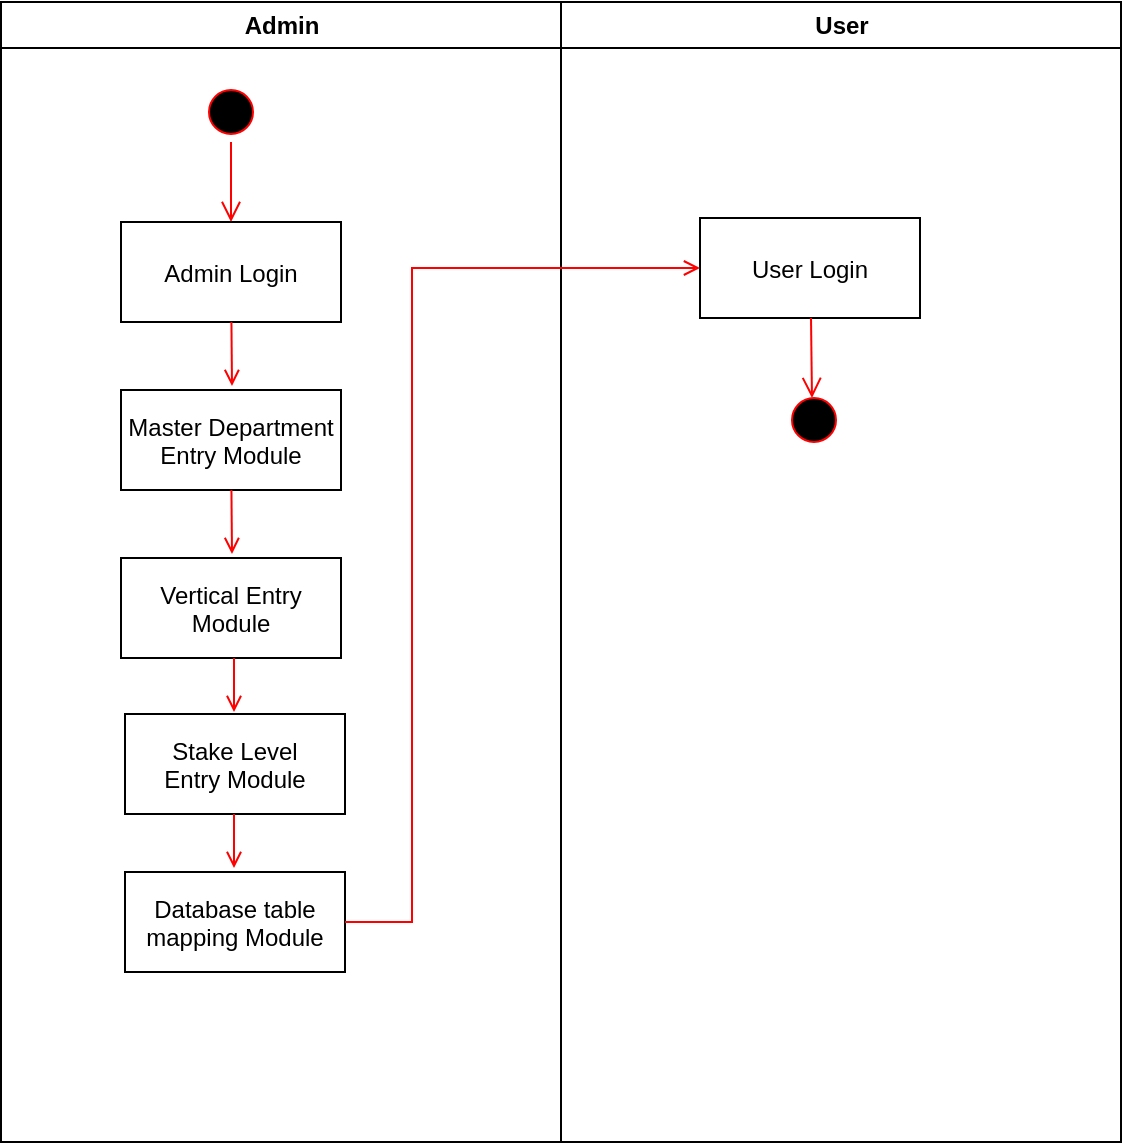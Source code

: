<mxfile version="13.7.1" type="github">
  <diagram name="Page-1" id="e7e014a7-5840-1c2e-5031-d8a46d1fe8dd">
    <mxGraphModel dx="1342" dy="592" grid="1" gridSize="10" guides="1" tooltips="1" connect="1" arrows="1" fold="1" page="1" pageScale="1" pageWidth="1169" pageHeight="826" background="#ffffff" math="0" shadow="0">
      <root>
        <mxCell id="0" />
        <mxCell id="1" parent="0" />
        <mxCell id="2" value="Admin" style="swimlane;whiteSpace=wrap" parent="1" vertex="1">
          <mxGeometry x="164.5" y="128" width="280" height="570" as="geometry" />
        </mxCell>
        <mxCell id="5" value="" style="ellipse;shape=startState;fillColor=#000000;strokeColor=#ff0000;" parent="2" vertex="1">
          <mxGeometry x="100" y="40" width="30" height="30" as="geometry" />
        </mxCell>
        <mxCell id="6" value="" style="edgeStyle=elbowEdgeStyle;elbow=horizontal;verticalAlign=bottom;endArrow=open;endSize=8;strokeColor=#FF0000;endFill=1;rounded=0" parent="2" source="5" target="7" edge="1">
          <mxGeometry x="100" y="40" as="geometry">
            <mxPoint x="115" y="110" as="targetPoint" />
          </mxGeometry>
        </mxCell>
        <mxCell id="7" value="Admin Login" style="" parent="2" vertex="1">
          <mxGeometry x="60" y="110" width="110" height="50" as="geometry" />
        </mxCell>
        <mxCell id="8" value="Master Department &#xa;Entry Module" style="" parent="2" vertex="1">
          <mxGeometry x="60" y="194" width="110" height="50" as="geometry" />
        </mxCell>
        <mxCell id="9" value="" style="endArrow=open;strokeColor=#FF0000;endFill=1;rounded=0" parent="2" source="7" edge="1">
          <mxGeometry relative="1" as="geometry">
            <mxPoint x="115.5" y="192" as="targetPoint" />
          </mxGeometry>
        </mxCell>
        <mxCell id="10" value="Vertical Entry&#xa; Module" style="" parent="2" vertex="1">
          <mxGeometry x="60" y="278" width="110" height="50" as="geometry" />
        </mxCell>
        <mxCell id="11" value="" style="endArrow=open;strokeColor=#FF0000;endFill=1;rounded=0" parent="2" source="8" edge="1">
          <mxGeometry relative="1" as="geometry">
            <mxPoint x="115.5" y="276" as="targetPoint" />
          </mxGeometry>
        </mxCell>
        <mxCell id="jM3oIRl2WKjBreu4P8RQ-45" value="Stake Level&#xa; Entry Module" style="" vertex="1" parent="2">
          <mxGeometry x="62" y="356" width="110" height="50" as="geometry" />
        </mxCell>
        <mxCell id="jM3oIRl2WKjBreu4P8RQ-46" value="" style="endArrow=open;strokeColor=#FF0000;endFill=1;rounded=0" edge="1" parent="2">
          <mxGeometry relative="1" as="geometry">
            <mxPoint x="116.5" y="328" as="sourcePoint" />
            <mxPoint x="116.5" y="355" as="targetPoint" />
          </mxGeometry>
        </mxCell>
        <mxCell id="3" value="User" style="swimlane;whiteSpace=wrap;startSize=23;" parent="1" vertex="1">
          <mxGeometry x="444.5" y="128" width="280" height="570" as="geometry" />
        </mxCell>
        <mxCell id="jM3oIRl2WKjBreu4P8RQ-55" value="User Login" style="" vertex="1" parent="3">
          <mxGeometry x="69.5" y="108" width="110" height="50" as="geometry" />
        </mxCell>
        <mxCell id="jM3oIRl2WKjBreu4P8RQ-58" value="" style="ellipse;shape=startState;fillColor=#000000;strokeColor=#ff0000;" vertex="1" parent="3">
          <mxGeometry x="111.5" y="194" width="30" height="30" as="geometry" />
        </mxCell>
        <mxCell id="jM3oIRl2WKjBreu4P8RQ-60" value="" style="edgeStyle=elbowEdgeStyle;elbow=horizontal;verticalAlign=bottom;endArrow=open;endSize=8;strokeColor=#FF0000;endFill=1;rounded=0" edge="1" parent="3">
          <mxGeometry x="-54.5" as="geometry">
            <mxPoint x="125.5" y="198" as="targetPoint" />
            <mxPoint x="125" y="158" as="sourcePoint" />
          </mxGeometry>
        </mxCell>
        <mxCell id="jM3oIRl2WKjBreu4P8RQ-53" value="Database table&#xa; mapping Module" style="" vertex="1" parent="1">
          <mxGeometry x="226.5" y="563" width="110" height="50" as="geometry" />
        </mxCell>
        <mxCell id="jM3oIRl2WKjBreu4P8RQ-54" value="" style="endArrow=open;strokeColor=#FF0000;endFill=1;rounded=0" edge="1" parent="1">
          <mxGeometry relative="1" as="geometry">
            <mxPoint x="281" y="534" as="sourcePoint" />
            <mxPoint x="281" y="561" as="targetPoint" />
          </mxGeometry>
        </mxCell>
        <mxCell id="jM3oIRl2WKjBreu4P8RQ-47" value="" style="edgeStyle=elbowEdgeStyle;elbow=horizontal;strokeColor=#FF0000;endArrow=open;endFill=1;rounded=0;exitX=1;exitY=0.5;exitDx=0;exitDy=0;entryX=0;entryY=0.5;entryDx=0;entryDy=0;" edge="1" parent="1" source="jM3oIRl2WKjBreu4P8RQ-53" target="jM3oIRl2WKjBreu4P8RQ-55">
          <mxGeometry width="100" height="100" relative="1" as="geometry">
            <mxPoint x="350" y="518" as="sourcePoint" />
            <mxPoint x="496" y="260" as="targetPoint" />
            <Array as="points">
              <mxPoint x="370" y="243" />
            </Array>
          </mxGeometry>
        </mxCell>
      </root>
    </mxGraphModel>
  </diagram>
</mxfile>
